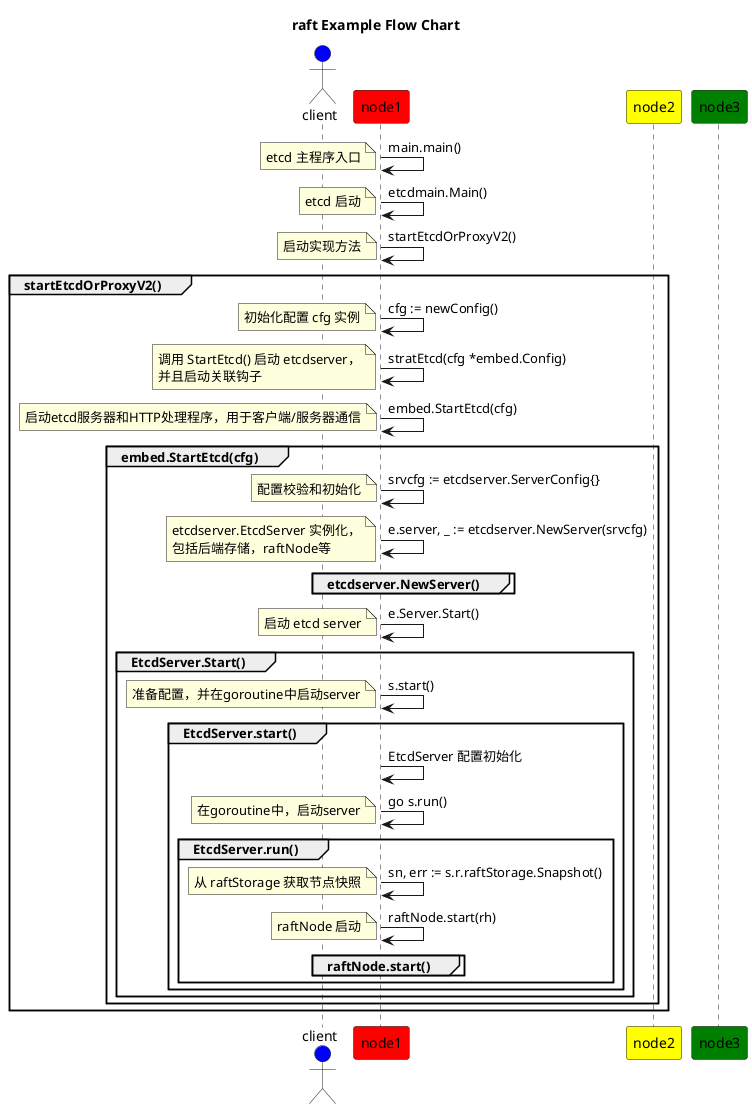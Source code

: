 @startuml
' !theme materia-outline

title raft Example Flow Chart

actor client as c1 #Blue
participant node1 as n1 #Red
participant node2 as n2 #Yellow
participant node3 as n3 #Green

n1 -> n1: main.main()
note left: etcd 主程序入口

n1 -> n1: etcdmain.Main()
note left: etcd 启动

n1 -> n1: startEtcdOrProxyV2()
note left: 启动实现方法

group startEtcdOrProxyV2()
    n1 -> n1: cfg := newConfig()
    note left: 初始化配置 cfg 实例

    n1 -> n1: stratEtcd(cfg *embed.Config)
    note left: 调用 StartEtcd() 启动 etcdserver，\n并且启动关联钩子

    n1 -> n1: embed.StartEtcd(cfg)
    note left: 启动etcd服务器和HTTP处理程序，用于客户端/服务器通信
    group embed.StartEtcd(cfg)
        n1 -> n1: srvcfg := etcdserver.ServerConfig{}
        note left: 配置校验和初始化

        n1 -> n1: e.server, _ := etcdserver.NewServer(srvcfg)
        note left: etcdserver.EtcdServer 实例化，\n包括后端存储，raftNode等
        group etcdserver.NewServer()

        end

        n1 ->n1: e.Server.Start()
        note left: 启动 etcd server
        group EtcdServer.Start()
            n1 -> n1: s.start()
            note left: 准备配置，并在goroutine中启动server

            group EtcdServer.start()
                n1 -> n1: EtcdServer 配置初始化

                n1 -> n1: go s.run()
                note left: 在goroutine中，启动server
                group EtcdServer.run()
                    n1 -> n1: sn, err := s.r.raftStorage.Snapshot()
                    note left: 从 raftStorage 获取节点快照

                    n1 -> n1: raftNode.start(rh)
                    note left: raftNode 启动
                    group raftNode.start()
                        
                    end
                end
            end

        end
    end
end
@enduml